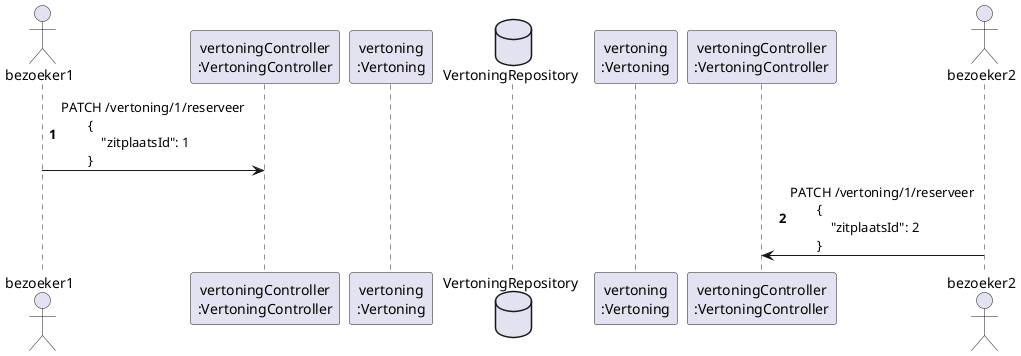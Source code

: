 @startuml

autonumber

actor bezoeker1

participant "vertoningController\n:VertoningController" as vc1
participant "vertoning\n:Vertoning" as v1
database VertoningRepository
participant "vertoning\n:Vertoning" as v2
participant "vertoningController\n:VertoningController" as vc2

actor bezoeker2

bezoeker1 -> vc1: PATCH /vertoning/1/reserveer \n\
        { \n\
            "zitplaatsId": 1 \n\
        }

bezoeker2 -> vc2: PATCH /vertoning/1/reserveer \n\
        { \n\
            "zitplaatsId": 2 \n\
        }


@enduml